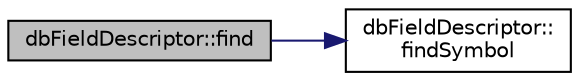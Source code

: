 digraph "dbFieldDescriptor::find"
{
 // INTERACTIVE_SVG=YES
 // LATEX_PDF_SIZE
  edge [fontname="Helvetica",fontsize="10",labelfontname="Helvetica",labelfontsize="10"];
  node [fontname="Helvetica",fontsize="10",shape=record];
  rankdir="LR";
  Node1 [label="dbFieldDescriptor::find",height=0.2,width=0.4,color="black", fillcolor="grey75", style="filled", fontcolor="black",tooltip=" "];
  Node1 -> Node2 [color="midnightblue",fontsize="10",style="solid",fontname="Helvetica"];
  Node2 [label="dbFieldDescriptor::\lfindSymbol",height=0.2,width=0.4,color="black", fillcolor="white", style="filled",URL="$classdbFieldDescriptor.html#a0cae16a2f4ea3b36936af5f0124d755d",tooltip=" "];
}
